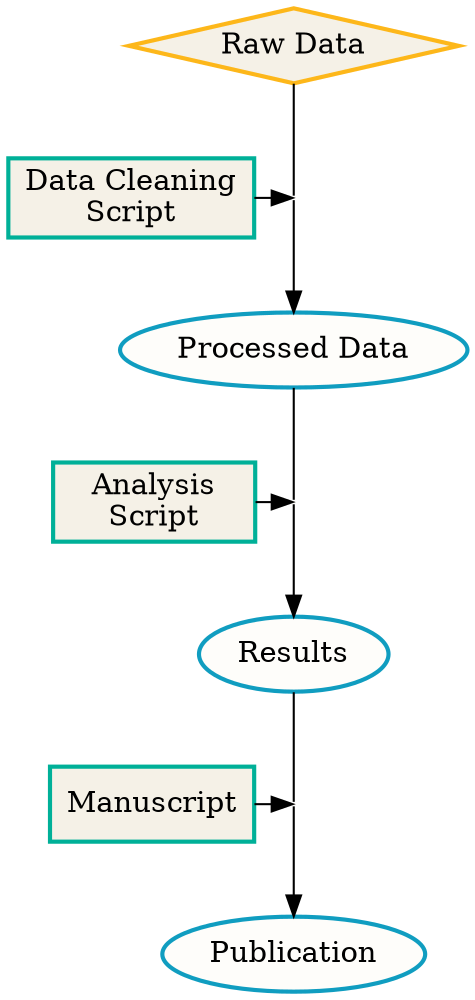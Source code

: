 digraph {
    margin = 0
    node[shape="ellipse", penwidth = 2, style = "filled", fillcolor = "#fefdfa", color = "#109dc0"]
        processed_data; results; publication;
    node[shape = "box", penwidth = 2, width = 1.35, style = "filled", fillcolor = "#f5f1e7", color = "#00b098"]
        code1; code2; code3;
    node[shape = "diamond", penwidth = 2, style = "filled", fillcolor = "#f5f1e7", color = "#fdb71a"]
        data;
    node[shape = "none", width = 0, height = 0, label = ""]
        p1; p2; p3;

    
    data -> p1[arrowhead=none];
    code1 -> p1;
    p1 -> processed_data;

    processed_data -> p2[arrowhead=none];
    code2 -> p2;
    p2 -> results;
    
    results -> p3[arrowhead=none];
    code3 -> p3;
    p3 -> publication;
 
    data[label = "Raw Data"]
    processed_data[label="Processed Data"]
    results[label="Results"]
    publication[label = "Publication"]

    code1[label = "Data Cleaning\nScript"];
    code2[label = "Analysis\nScript"];
    code3[label = "Manuscript"];

    {rank = "same"; code1, p1}
    {rank = "same"; code2, p2}
    {rank = "same"; code3, p3}

}